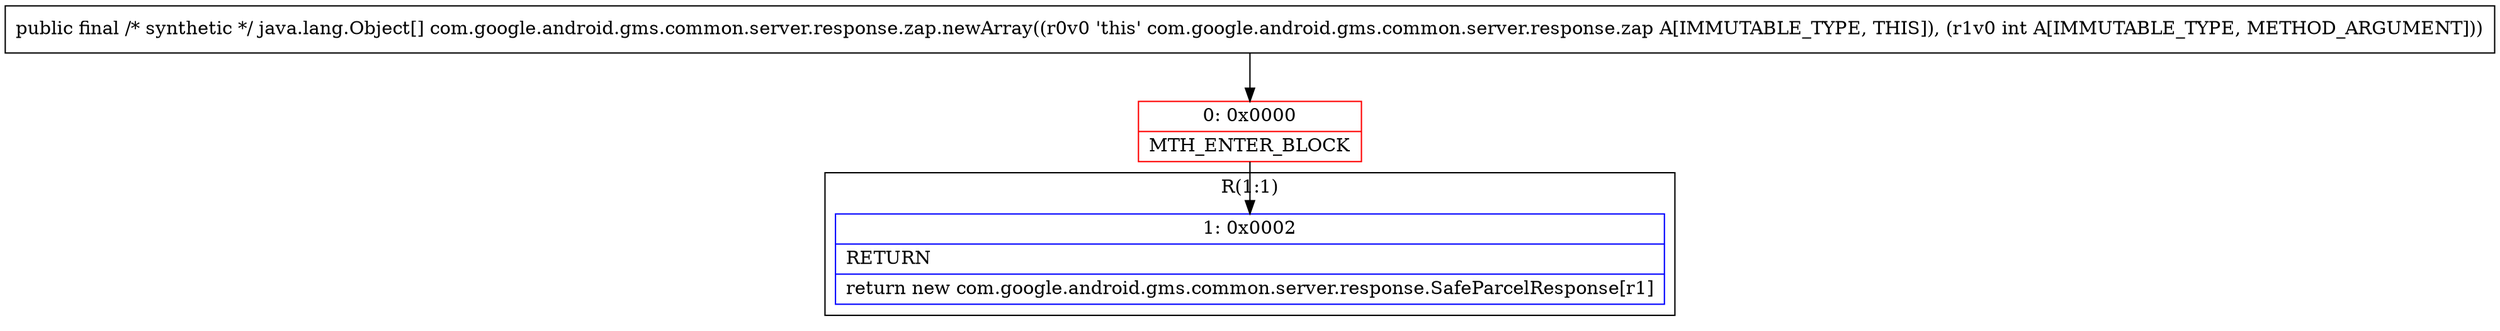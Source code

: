digraph "CFG forcom.google.android.gms.common.server.response.zap.newArray(I)[Ljava\/lang\/Object;" {
subgraph cluster_Region_1991905216 {
label = "R(1:1)";
node [shape=record,color=blue];
Node_1 [shape=record,label="{1\:\ 0x0002|RETURN\l|return new com.google.android.gms.common.server.response.SafeParcelResponse[r1]\l}"];
}
Node_0 [shape=record,color=red,label="{0\:\ 0x0000|MTH_ENTER_BLOCK\l}"];
MethodNode[shape=record,label="{public final \/* synthetic *\/ java.lang.Object[] com.google.android.gms.common.server.response.zap.newArray((r0v0 'this' com.google.android.gms.common.server.response.zap A[IMMUTABLE_TYPE, THIS]), (r1v0 int A[IMMUTABLE_TYPE, METHOD_ARGUMENT])) }"];
MethodNode -> Node_0;
Node_0 -> Node_1;
}

